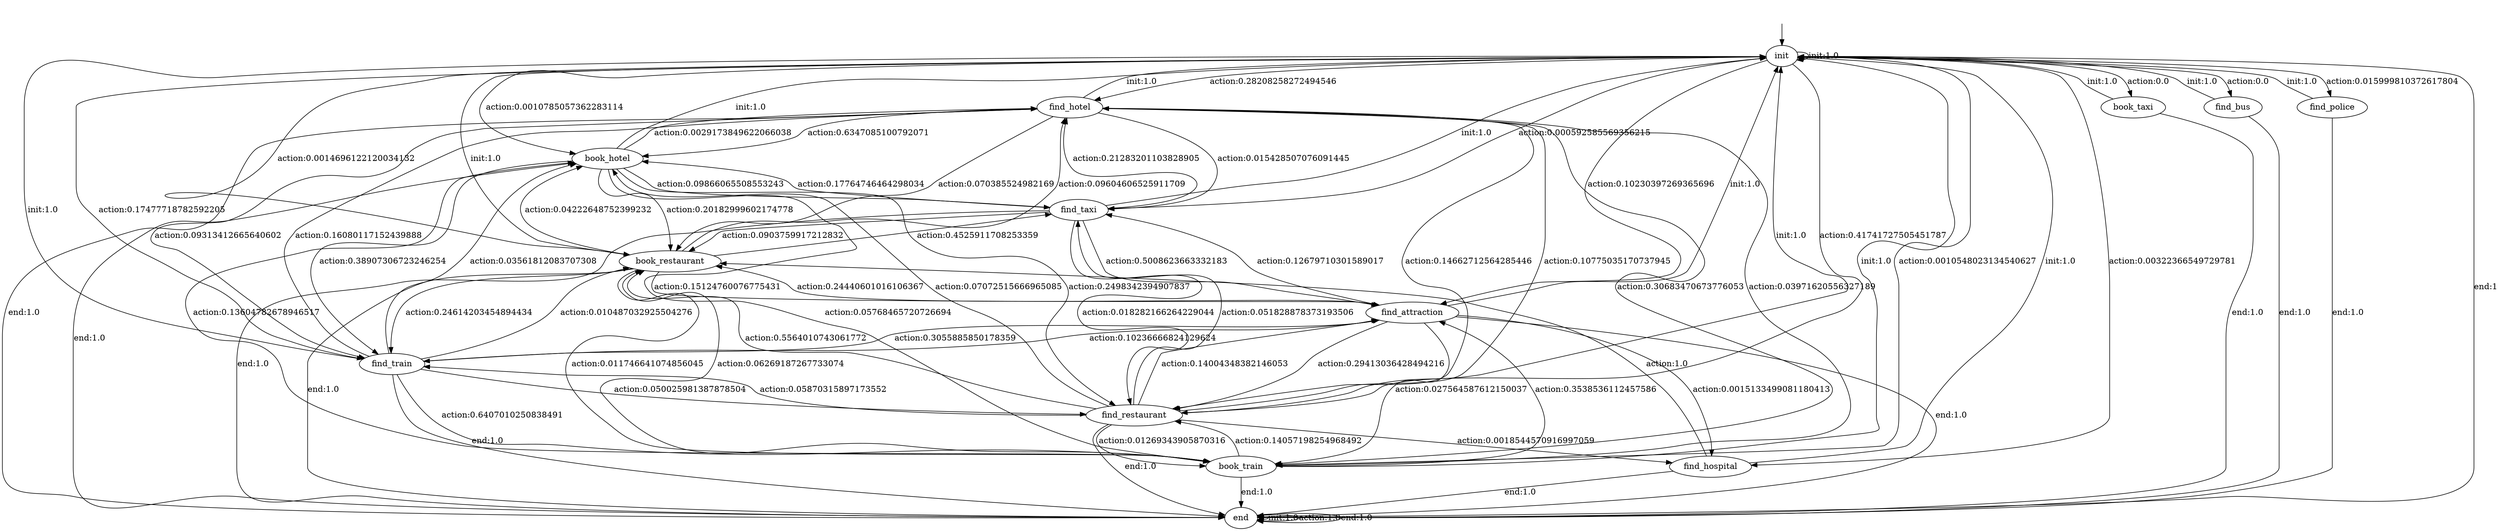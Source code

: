 digraph learned_mdp {
s0 [label="init"];
s1 [label="find_hotel"];
s2 [label="book_hotel"];
s3 [label="find_train"];
s4 [label="book_train"];
s5 [label="find_attraction"];
s6 [label="find_restaurant"];
s7 [label="book_restaurant"];
s8 [label="find_hospital"];
s9 [label="book_taxi"];
s10 [label="find_taxi"];
s11 [label="find_bus"];
s12 [label="find_police"];
s13 [label="end"];
s0 -> s0  [label="init:1.0"];
s0 -> s1  [label="action:0.28208258272494546"];
s0 -> s2  [label="action:0.0010785057362283114"];
s0 -> s3  [label="action:0.17477718782592205"];
s0 -> s4  [label="action:0.0010548023134540627"];
s0 -> s5  [label="action:0.10230397269365696"];
s0 -> s6  [label="action:0.41741727505451787"];
s0 -> s7  [label="action:0.0014696122120034132"];
s0 -> s8  [label="action:0.00322366549729781"];
s0 -> s9  [label="action:0.0"];
s0 -> s10  [label="action:0.000592585569356215"];
s0 -> s11  [label="action:0.0"];
s0 -> s12  [label="action:0.015999810372617804"];
s0 -> s13  [label="end:1"];
s1 -> s0  [label="init:1.0"];
s1 -> s2  [label="action:0.6347085100792071"];
s1 -> s3  [label="action:0.09313412665640602"];
s1 -> s4  [label="action:0.03971620556327189"];
s1 -> s6  [label="action:0.14662712564285446"];
s1 -> s7  [label="action:0.070385524982169"];
s1 -> s10  [label="action:0.015428507076091445"];
s1 -> s13 [label="end:1.0"];
s2 -> s0  [label="init:1.0"];
s2 -> s1  [label="action:0.0029173849622066038"];
s2 -> s3  [label="action:0.38907306723246254"];
s2 -> s4  [label="action:0.05768465720726694"];
s2 -> s6  [label="action:0.2498342394907837"];
s2 -> s7  [label="action:0.20182999602174778"];
s2 -> s10  [label="action:0.09866065508553243"];
s2 -> s13 [label="end:1.0"];
s3 -> s0  [label="init:1.0"];
s3 -> s1  [label="action:0.16080117152439888"];
s3 -> s2  [label="action:0.03561812083707308"];
s3 -> s4  [label="action:0.6407010250838491"];
s3 -> s5  [label="action:0.10236666824129624"];
s3 -> s6  [label="action:0.050025981387878504"];
s3 -> s7  [label="action:0.010487032925504276"];
s3 -> s13 [label="end:1.0"];
s4 -> s0  [label="init:1.0"];
s4 -> s1  [label="action:0.30683470673776053"];
s4 -> s2  [label="action:0.13604782678946517"];
s4 -> s5  [label="action:0.3538536112457586"];
s4 -> s6  [label="action:0.14057198254968492"];
s4 -> s7  [label="action:0.06269187267733074"];
s4 -> s13 [label="end:1.0"];
s5 -> s0  [label="init:1.0"];
s5 -> s3  [label="action:0.3055885850178359"];
s5 -> s4  [label="action:0.027564587612150037"];
s5 -> s6  [label="action:0.29413036428494216"];
s5 -> s7  [label="action:0.24440601016106367"];
s5 -> s8  [label="action:0.0015133499081180413"];
s5 -> s10  [label="action:0.12679710301589017"];
s5 -> s13 [label="end:1.0"];
s6 -> s0  [label="init:1.0"];
s6 -> s1  [label="action:0.10775035170737945"];
s6 -> s2  [label="action:0.07072515666965085"];
s6 -> s3  [label="action:0.05870315897173552"];
s6 -> s4  [label="action:0.01269343905870316"];
s6 -> s5  [label="action:0.14004348382146053"];
s6 -> s7  [label="action:0.5564010743061772"];
s6 -> s8  [label="action:0.0018544570916997059"];
s6 -> s10  [label="action:0.051828878373193506"];
s6 -> s13 [label="end:1.0"];
s7 -> s0  [label="init:1.0"];
s7 -> s1  [label="action:0.09604606525911709"];
s7 -> s2  [label="action:0.04222648752399232"];
s7 -> s3  [label="action:0.24614203454894434"];
s7 -> s4  [label="action:0.011746641074856045"];
s7 -> s5  [label="action:0.15124760076775431"];
s7 -> s10  [label="action:0.4525911708253359"];
s7 -> s13 [label="end:1.0"];
s8 -> s0  [label="init:1.0"];
s8 -> s7  [label="action:1.0"];
s8 -> s13 [label="end:1.0"];
s9 -> s0  [label="init:1.0"];
s9 -> s13 [label="end:1.0"];
s10 -> s0  [label="init:1.0"];
s10 -> s1  [label="action:0.21283201103828905"];
s10 -> s2  [label="action:0.17764746464298034"];
s10 -> s5  [label="action:0.5008623663332183"];
s10 -> s6  [label="action:0.018282166264229044"];
s10 -> s7  [label="action:0.0903759917212832"];
s10 -> s13 [label="end:1.0"];
s11 -> s0  [label="init:1.0"];
s11 -> s13 [label="end:1.0"];
s12 -> s0  [label="init:1.0"];
s12 -> s13 [label="end:1.0"];
s13 -> s13 [label="init:1.0"];
s13 -> s13  [label="action:1.0"];
s13 -> s13  [label="end:1.0"];
__start0 [label="", shape=none];
__start0 -> s0  [label=""];
}